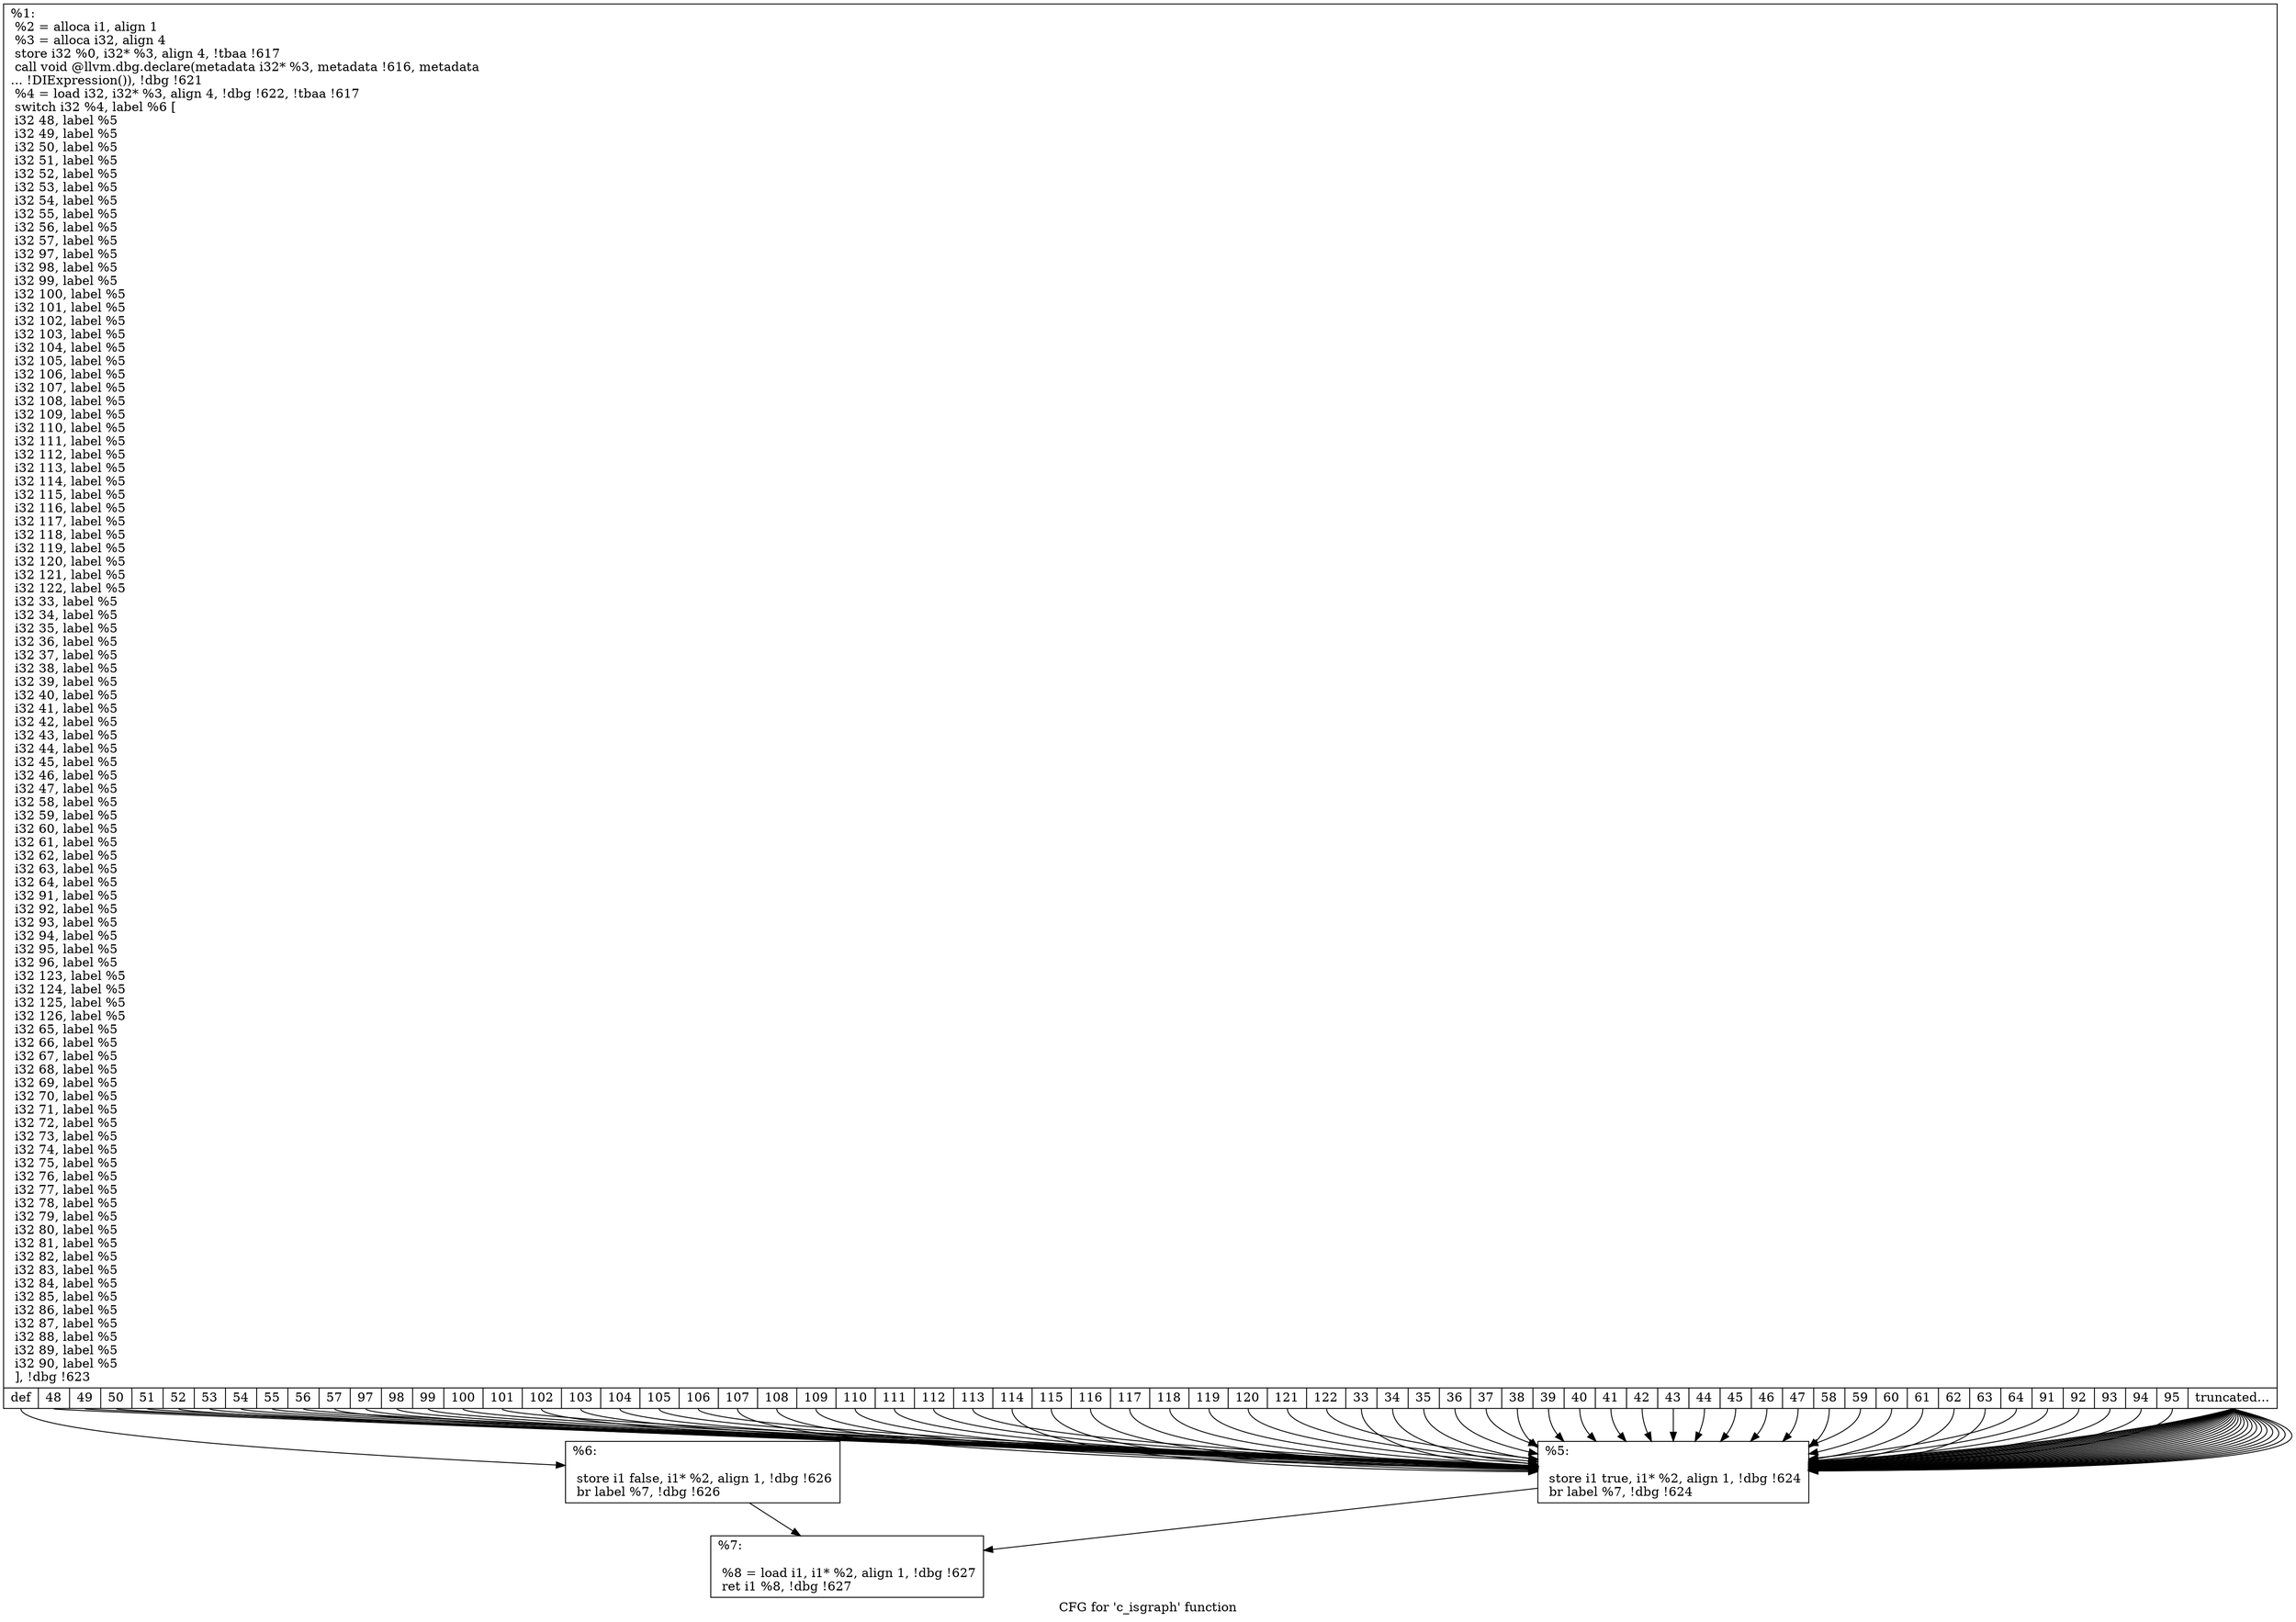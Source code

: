 digraph "CFG for 'c_isgraph' function" {
	label="CFG for 'c_isgraph' function";

	Node0x143faf0 [shape=record,label="{%1:\l  %2 = alloca i1, align 1\l  %3 = alloca i32, align 4\l  store i32 %0, i32* %3, align 4, !tbaa !617\l  call void @llvm.dbg.declare(metadata i32* %3, metadata !616, metadata\l... !DIExpression()), !dbg !621\l  %4 = load i32, i32* %3, align 4, !dbg !622, !tbaa !617\l  switch i32 %4, label %6 [\l    i32 48, label %5\l    i32 49, label %5\l    i32 50, label %5\l    i32 51, label %5\l    i32 52, label %5\l    i32 53, label %5\l    i32 54, label %5\l    i32 55, label %5\l    i32 56, label %5\l    i32 57, label %5\l    i32 97, label %5\l    i32 98, label %5\l    i32 99, label %5\l    i32 100, label %5\l    i32 101, label %5\l    i32 102, label %5\l    i32 103, label %5\l    i32 104, label %5\l    i32 105, label %5\l    i32 106, label %5\l    i32 107, label %5\l    i32 108, label %5\l    i32 109, label %5\l    i32 110, label %5\l    i32 111, label %5\l    i32 112, label %5\l    i32 113, label %5\l    i32 114, label %5\l    i32 115, label %5\l    i32 116, label %5\l    i32 117, label %5\l    i32 118, label %5\l    i32 119, label %5\l    i32 120, label %5\l    i32 121, label %5\l    i32 122, label %5\l    i32 33, label %5\l    i32 34, label %5\l    i32 35, label %5\l    i32 36, label %5\l    i32 37, label %5\l    i32 38, label %5\l    i32 39, label %5\l    i32 40, label %5\l    i32 41, label %5\l    i32 42, label %5\l    i32 43, label %5\l    i32 44, label %5\l    i32 45, label %5\l    i32 46, label %5\l    i32 47, label %5\l    i32 58, label %5\l    i32 59, label %5\l    i32 60, label %5\l    i32 61, label %5\l    i32 62, label %5\l    i32 63, label %5\l    i32 64, label %5\l    i32 91, label %5\l    i32 92, label %5\l    i32 93, label %5\l    i32 94, label %5\l    i32 95, label %5\l    i32 96, label %5\l    i32 123, label %5\l    i32 124, label %5\l    i32 125, label %5\l    i32 126, label %5\l    i32 65, label %5\l    i32 66, label %5\l    i32 67, label %5\l    i32 68, label %5\l    i32 69, label %5\l    i32 70, label %5\l    i32 71, label %5\l    i32 72, label %5\l    i32 73, label %5\l    i32 74, label %5\l    i32 75, label %5\l    i32 76, label %5\l    i32 77, label %5\l    i32 78, label %5\l    i32 79, label %5\l    i32 80, label %5\l    i32 81, label %5\l    i32 82, label %5\l    i32 83, label %5\l    i32 84, label %5\l    i32 85, label %5\l    i32 86, label %5\l    i32 87, label %5\l    i32 88, label %5\l    i32 89, label %5\l    i32 90, label %5\l  ], !dbg !623\l|{<s0>def|<s1>48|<s2>49|<s3>50|<s4>51|<s5>52|<s6>53|<s7>54|<s8>55|<s9>56|<s10>57|<s11>97|<s12>98|<s13>99|<s14>100|<s15>101|<s16>102|<s17>103|<s18>104|<s19>105|<s20>106|<s21>107|<s22>108|<s23>109|<s24>110|<s25>111|<s26>112|<s27>113|<s28>114|<s29>115|<s30>116|<s31>117|<s32>118|<s33>119|<s34>120|<s35>121|<s36>122|<s37>33|<s38>34|<s39>35|<s40>36|<s41>37|<s42>38|<s43>39|<s44>40|<s45>41|<s46>42|<s47>43|<s48>44|<s49>45|<s50>46|<s51>47|<s52>58|<s53>59|<s54>60|<s55>61|<s56>62|<s57>63|<s58>64|<s59>91|<s60>92|<s61>93|<s62>94|<s63>95|<s64>truncated...}}"];
	Node0x143faf0:s0 -> Node0x143fbc0;
	Node0x143faf0:s1 -> Node0x143fb70;
	Node0x143faf0:s2 -> Node0x143fb70;
	Node0x143faf0:s3 -> Node0x143fb70;
	Node0x143faf0:s4 -> Node0x143fb70;
	Node0x143faf0:s5 -> Node0x143fb70;
	Node0x143faf0:s6 -> Node0x143fb70;
	Node0x143faf0:s7 -> Node0x143fb70;
	Node0x143faf0:s8 -> Node0x143fb70;
	Node0x143faf0:s9 -> Node0x143fb70;
	Node0x143faf0:s10 -> Node0x143fb70;
	Node0x143faf0:s11 -> Node0x143fb70;
	Node0x143faf0:s12 -> Node0x143fb70;
	Node0x143faf0:s13 -> Node0x143fb70;
	Node0x143faf0:s14 -> Node0x143fb70;
	Node0x143faf0:s15 -> Node0x143fb70;
	Node0x143faf0:s16 -> Node0x143fb70;
	Node0x143faf0:s17 -> Node0x143fb70;
	Node0x143faf0:s18 -> Node0x143fb70;
	Node0x143faf0:s19 -> Node0x143fb70;
	Node0x143faf0:s20 -> Node0x143fb70;
	Node0x143faf0:s21 -> Node0x143fb70;
	Node0x143faf0:s22 -> Node0x143fb70;
	Node0x143faf0:s23 -> Node0x143fb70;
	Node0x143faf0:s24 -> Node0x143fb70;
	Node0x143faf0:s25 -> Node0x143fb70;
	Node0x143faf0:s26 -> Node0x143fb70;
	Node0x143faf0:s27 -> Node0x143fb70;
	Node0x143faf0:s28 -> Node0x143fb70;
	Node0x143faf0:s29 -> Node0x143fb70;
	Node0x143faf0:s30 -> Node0x143fb70;
	Node0x143faf0:s31 -> Node0x143fb70;
	Node0x143faf0:s32 -> Node0x143fb70;
	Node0x143faf0:s33 -> Node0x143fb70;
	Node0x143faf0:s34 -> Node0x143fb70;
	Node0x143faf0:s35 -> Node0x143fb70;
	Node0x143faf0:s36 -> Node0x143fb70;
	Node0x143faf0:s37 -> Node0x143fb70;
	Node0x143faf0:s38 -> Node0x143fb70;
	Node0x143faf0:s39 -> Node0x143fb70;
	Node0x143faf0:s40 -> Node0x143fb70;
	Node0x143faf0:s41 -> Node0x143fb70;
	Node0x143faf0:s42 -> Node0x143fb70;
	Node0x143faf0:s43 -> Node0x143fb70;
	Node0x143faf0:s44 -> Node0x143fb70;
	Node0x143faf0:s45 -> Node0x143fb70;
	Node0x143faf0:s46 -> Node0x143fb70;
	Node0x143faf0:s47 -> Node0x143fb70;
	Node0x143faf0:s48 -> Node0x143fb70;
	Node0x143faf0:s49 -> Node0x143fb70;
	Node0x143faf0:s50 -> Node0x143fb70;
	Node0x143faf0:s51 -> Node0x143fb70;
	Node0x143faf0:s52 -> Node0x143fb70;
	Node0x143faf0:s53 -> Node0x143fb70;
	Node0x143faf0:s54 -> Node0x143fb70;
	Node0x143faf0:s55 -> Node0x143fb70;
	Node0x143faf0:s56 -> Node0x143fb70;
	Node0x143faf0:s57 -> Node0x143fb70;
	Node0x143faf0:s58 -> Node0x143fb70;
	Node0x143faf0:s59 -> Node0x143fb70;
	Node0x143faf0:s60 -> Node0x143fb70;
	Node0x143faf0:s61 -> Node0x143fb70;
	Node0x143faf0:s62 -> Node0x143fb70;
	Node0x143faf0:s63 -> Node0x143fb70;
	Node0x143faf0:s64 -> Node0x143fb70;
	Node0x143faf0:s64 -> Node0x143fb70;
	Node0x143faf0:s64 -> Node0x143fb70;
	Node0x143faf0:s64 -> Node0x143fb70;
	Node0x143faf0:s64 -> Node0x143fb70;
	Node0x143faf0:s64 -> Node0x143fb70;
	Node0x143faf0:s64 -> Node0x143fb70;
	Node0x143faf0:s64 -> Node0x143fb70;
	Node0x143faf0:s64 -> Node0x143fb70;
	Node0x143faf0:s64 -> Node0x143fb70;
	Node0x143faf0:s64 -> Node0x143fb70;
	Node0x143faf0:s64 -> Node0x143fb70;
	Node0x143faf0:s64 -> Node0x143fb70;
	Node0x143faf0:s64 -> Node0x143fb70;
	Node0x143faf0:s64 -> Node0x143fb70;
	Node0x143faf0:s64 -> Node0x143fb70;
	Node0x143faf0:s64 -> Node0x143fb70;
	Node0x143faf0:s64 -> Node0x143fb70;
	Node0x143faf0:s64 -> Node0x143fb70;
	Node0x143faf0:s64 -> Node0x143fb70;
	Node0x143faf0:s64 -> Node0x143fb70;
	Node0x143faf0:s64 -> Node0x143fb70;
	Node0x143faf0:s64 -> Node0x143fb70;
	Node0x143faf0:s64 -> Node0x143fb70;
	Node0x143faf0:s64 -> Node0x143fb70;
	Node0x143faf0:s64 -> Node0x143fb70;
	Node0x143faf0:s64 -> Node0x143fb70;
	Node0x143faf0:s64 -> Node0x143fb70;
	Node0x143faf0:s64 -> Node0x143fb70;
	Node0x143faf0:s64 -> Node0x143fb70;
	Node0x143faf0:s64 -> Node0x143fb70;
	Node0x143fb70 [shape=record,label="{%5:\l\l  store i1 true, i1* %2, align 1, !dbg !624\l  br label %7, !dbg !624\l}"];
	Node0x143fb70 -> Node0x143fc10;
	Node0x143fbc0 [shape=record,label="{%6:\l\l  store i1 false, i1* %2, align 1, !dbg !626\l  br label %7, !dbg !626\l}"];
	Node0x143fbc0 -> Node0x143fc10;
	Node0x143fc10 [shape=record,label="{%7:\l\l  %8 = load i1, i1* %2, align 1, !dbg !627\l  ret i1 %8, !dbg !627\l}"];
}
